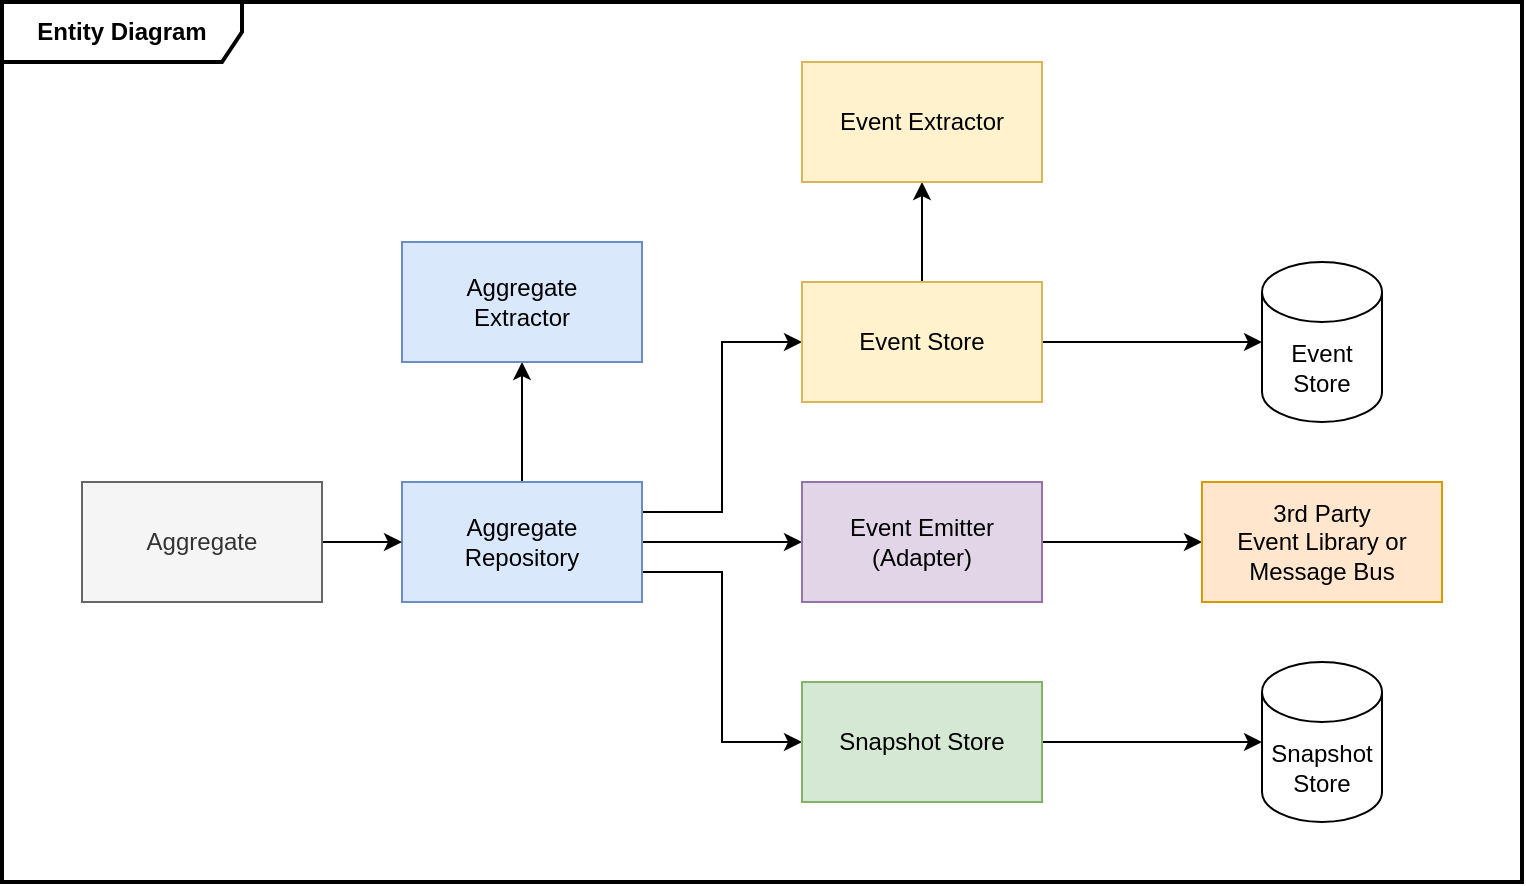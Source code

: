 <mxfile version="22.1.2" type="device">
  <diagram name="Page-1" id="5ZUWWx2ZWSGOVmF1ABsx">
    <mxGraphModel dx="1646" dy="944" grid="1" gridSize="10" guides="1" tooltips="1" connect="1" arrows="1" fold="1" page="1" pageScale="1" pageWidth="850" pageHeight="1100" math="0" shadow="0">
      <root>
        <mxCell id="0" />
        <mxCell id="1" parent="0" />
        <mxCell id="n4UaO151QtlMNPw-WPVV-30" style="edgeStyle=orthogonalEdgeStyle;rounded=0;orthogonalLoop=1;jettySize=auto;html=1;exitX=1;exitY=0.25;exitDx=0;exitDy=0;entryX=0;entryY=0.5;entryDx=0;entryDy=0;" parent="1" source="n4UaO151QtlMNPw-WPVV-27" target="n4UaO151QtlMNPw-WPVV-28" edge="1">
          <mxGeometry relative="1" as="geometry" />
        </mxCell>
        <mxCell id="n4UaO151QtlMNPw-WPVV-31" style="edgeStyle=orthogonalEdgeStyle;rounded=0;orthogonalLoop=1;jettySize=auto;html=1;exitX=1;exitY=0.75;exitDx=0;exitDy=0;entryX=0;entryY=0.5;entryDx=0;entryDy=0;" parent="1" source="n4UaO151QtlMNPw-WPVV-27" target="n4UaO151QtlMNPw-WPVV-29" edge="1">
          <mxGeometry relative="1" as="geometry" />
        </mxCell>
        <mxCell id="n4UaO151QtlMNPw-WPVV-36" style="edgeStyle=orthogonalEdgeStyle;rounded=0;orthogonalLoop=1;jettySize=auto;html=1;exitX=0.5;exitY=0;exitDx=0;exitDy=0;" parent="1" source="n4UaO151QtlMNPw-WPVV-27" target="n4UaO151QtlMNPw-WPVV-35" edge="1">
          <mxGeometry relative="1" as="geometry" />
        </mxCell>
        <mxCell id="n4UaO151QtlMNPw-WPVV-43" style="edgeStyle=orthogonalEdgeStyle;rounded=0;orthogonalLoop=1;jettySize=auto;html=1;exitX=1;exitY=0.5;exitDx=0;exitDy=0;" parent="1" source="n4UaO151QtlMNPw-WPVV-27" target="n4UaO151QtlMNPw-WPVV-42" edge="1">
          <mxGeometry relative="1" as="geometry" />
        </mxCell>
        <mxCell id="n4UaO151QtlMNPw-WPVV-27" value="Aggregate&lt;br&gt;Repository" style="rounded=0;whiteSpace=wrap;html=1;fillColor=#dae8fc;strokeColor=#6c8ebf;" parent="1" vertex="1">
          <mxGeometry x="720" y="440" width="120" height="60" as="geometry" />
        </mxCell>
        <mxCell id="n4UaO151QtlMNPw-WPVV-33" style="edgeStyle=orthogonalEdgeStyle;rounded=0;orthogonalLoop=1;jettySize=auto;html=1;exitX=0.5;exitY=0;exitDx=0;exitDy=0;" parent="1" source="n4UaO151QtlMNPw-WPVV-28" target="n4UaO151QtlMNPw-WPVV-32" edge="1">
          <mxGeometry relative="1" as="geometry" />
        </mxCell>
        <mxCell id="e2Y9nZhiCjC6lD_71Vgv-6" style="edgeStyle=orthogonalEdgeStyle;rounded=0;orthogonalLoop=1;jettySize=auto;html=1;exitX=1;exitY=0.5;exitDx=0;exitDy=0;" parent="1" source="n4UaO151QtlMNPw-WPVV-28" target="e2Y9nZhiCjC6lD_71Vgv-5" edge="1">
          <mxGeometry relative="1" as="geometry" />
        </mxCell>
        <mxCell id="n4UaO151QtlMNPw-WPVV-28" value="Event Store" style="rounded=0;whiteSpace=wrap;html=1;fillColor=#fff2cc;strokeColor=#d6b656;" parent="1" vertex="1">
          <mxGeometry x="920" y="340" width="120" height="60" as="geometry" />
        </mxCell>
        <mxCell id="e2Y9nZhiCjC6lD_71Vgv-4" style="edgeStyle=orthogonalEdgeStyle;rounded=0;orthogonalLoop=1;jettySize=auto;html=1;exitX=1;exitY=0.5;exitDx=0;exitDy=0;" parent="1" source="n4UaO151QtlMNPw-WPVV-29" target="e2Y9nZhiCjC6lD_71Vgv-3" edge="1">
          <mxGeometry relative="1" as="geometry" />
        </mxCell>
        <mxCell id="n4UaO151QtlMNPw-WPVV-29" value="Snapshot Store" style="rounded=0;whiteSpace=wrap;html=1;fillColor=#d5e8d4;strokeColor=#82b366;" parent="1" vertex="1">
          <mxGeometry x="920" y="540" width="120" height="60" as="geometry" />
        </mxCell>
        <mxCell id="n4UaO151QtlMNPw-WPVV-32" value="Event Extractor" style="rounded=0;whiteSpace=wrap;html=1;fillColor=#fff2cc;strokeColor=#d6b656;" parent="1" vertex="1">
          <mxGeometry x="920" y="230" width="120" height="60" as="geometry" />
        </mxCell>
        <mxCell id="n4UaO151QtlMNPw-WPVV-35" value="Aggregate&lt;br&gt;Extractor" style="rounded=0;whiteSpace=wrap;html=1;fillColor=#dae8fc;strokeColor=#6c8ebf;" parent="1" vertex="1">
          <mxGeometry x="720" y="320" width="120" height="60" as="geometry" />
        </mxCell>
        <mxCell id="e2Y9nZhiCjC6lD_71Vgv-7" style="edgeStyle=orthogonalEdgeStyle;rounded=0;orthogonalLoop=1;jettySize=auto;html=1;exitX=1;exitY=0.5;exitDx=0;exitDy=0;" parent="1" source="n4UaO151QtlMNPw-WPVV-38" target="n4UaO151QtlMNPw-WPVV-27" edge="1">
          <mxGeometry relative="1" as="geometry" />
        </mxCell>
        <mxCell id="n4UaO151QtlMNPw-WPVV-38" value="Aggregate" style="rounded=0;whiteSpace=wrap;html=1;fillColor=#f5f5f5;strokeColor=#666666;fontColor=#333333;" parent="1" vertex="1">
          <mxGeometry x="560" y="440" width="120" height="60" as="geometry" />
        </mxCell>
        <mxCell id="e2Y9nZhiCjC6lD_71Vgv-2" style="edgeStyle=orthogonalEdgeStyle;rounded=0;orthogonalLoop=1;jettySize=auto;html=1;exitX=1;exitY=0.5;exitDx=0;exitDy=0;" parent="1" source="n4UaO151QtlMNPw-WPVV-42" target="e2Y9nZhiCjC6lD_71Vgv-1" edge="1">
          <mxGeometry relative="1" as="geometry" />
        </mxCell>
        <mxCell id="n4UaO151QtlMNPw-WPVV-42" value="Event Emitter&lt;br&gt;(Adapter)" style="rounded=0;whiteSpace=wrap;html=1;fillColor=#e1d5e7;strokeColor=#9673a6;" parent="1" vertex="1">
          <mxGeometry x="920" y="440" width="120" height="60" as="geometry" />
        </mxCell>
        <mxCell id="n4UaO151QtlMNPw-WPVV-44" value="Entity Diagram" style="shape=umlFrame;whiteSpace=wrap;html=1;pointerEvents=0;width=120;height=30;fontStyle=1;strokeWidth=2;" parent="1" vertex="1">
          <mxGeometry x="520" y="200" width="760" height="440" as="geometry" />
        </mxCell>
        <mxCell id="e2Y9nZhiCjC6lD_71Vgv-1" value="3rd Party&lt;br&gt;Event Library or&lt;br&gt;Message Bus" style="rounded=0;whiteSpace=wrap;html=1;fillColor=#ffe6cc;strokeColor=#d79b00;" parent="1" vertex="1">
          <mxGeometry x="1120" y="440" width="120" height="60" as="geometry" />
        </mxCell>
        <mxCell id="e2Y9nZhiCjC6lD_71Vgv-3" value="Snapshot&lt;br&gt;Store" style="shape=cylinder3;whiteSpace=wrap;html=1;boundedLbl=1;backgroundOutline=1;size=15;" parent="1" vertex="1">
          <mxGeometry x="1150" y="530" width="60" height="80" as="geometry" />
        </mxCell>
        <mxCell id="e2Y9nZhiCjC6lD_71Vgv-5" value="Event&lt;br&gt;Store" style="shape=cylinder3;whiteSpace=wrap;html=1;boundedLbl=1;backgroundOutline=1;size=15;" parent="1" vertex="1">
          <mxGeometry x="1150" y="330" width="60" height="80" as="geometry" />
        </mxCell>
      </root>
    </mxGraphModel>
  </diagram>
</mxfile>
